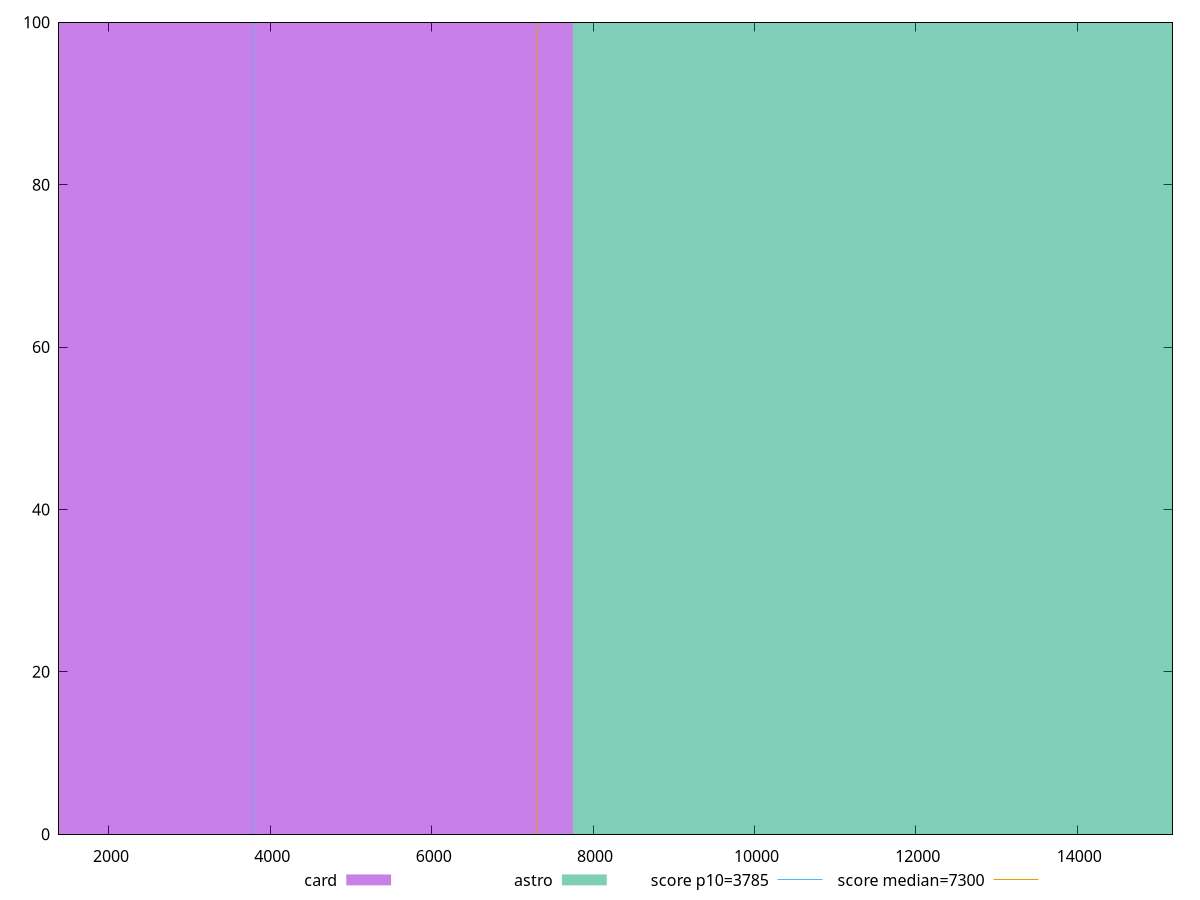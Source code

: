 reset

$card <<EOF
0 100
EOF

$astro <<EOF
15499.796527708007 100
EOF

set key outside below
set boxwidth 15499.796527708007
set xrange [1381.3253999999997:15180.987]
set yrange [0:100]
set trange [0:100]
set style fill transparent solid 0.5 noborder

set parametric
set terminal svg size 640, 500 enhanced background rgb 'white'
set output "reports/report_00031_2021-02-24T23-18-18.084Z/interactive/comparison/histogram/2_vs_3.svg"

plot $card title "card" with boxes, \
     $astro title "astro" with boxes, \
     3785,t title "score p10=3785", \
     7300,t title "score median=7300"

reset
